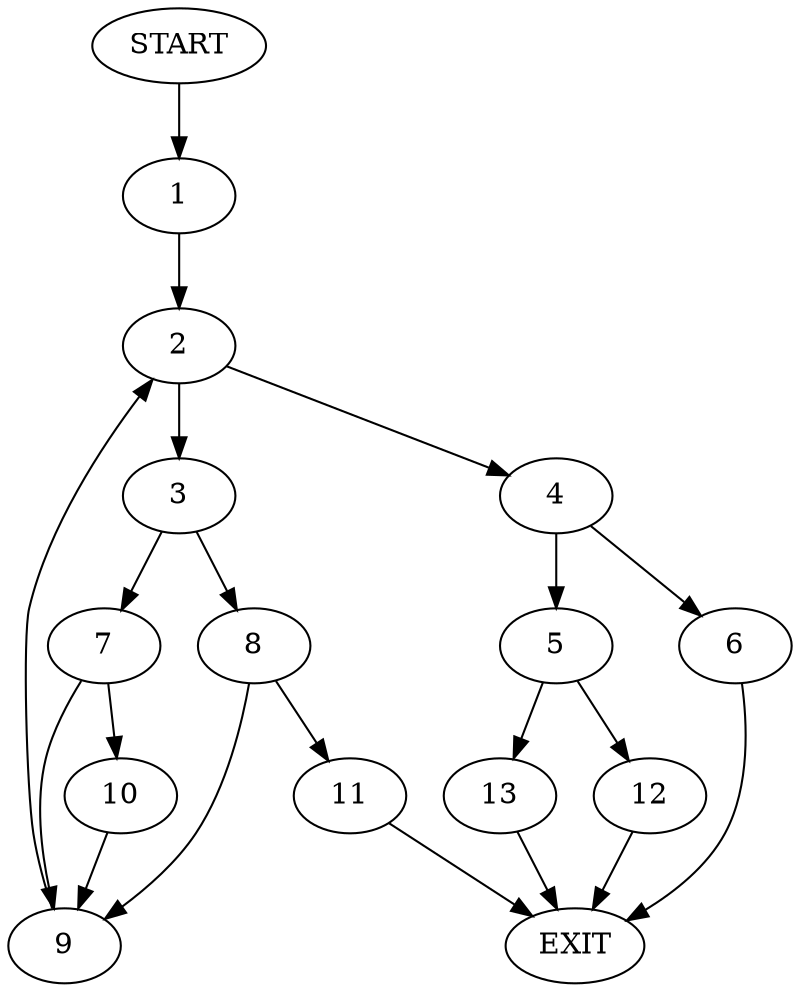 digraph {
0 [label="START"]
14 [label="EXIT"]
0 -> 1
1 -> 2
2 -> 3
2 -> 4
4 -> 5
4 -> 6
3 -> 7
3 -> 8
7 -> 9
7 -> 10
8 -> 9
8 -> 11
9 -> 2
11 -> 14
10 -> 9
6 -> 14
5 -> 12
5 -> 13
13 -> 14
12 -> 14
}

